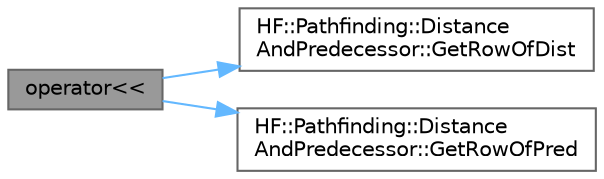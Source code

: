 digraph "operator&lt;&lt;"
{
 // LATEX_PDF_SIZE
  bgcolor="transparent";
  edge [fontname=Helvetica,fontsize=10,labelfontname=Helvetica,labelfontsize=10];
  node [fontname=Helvetica,fontsize=10,shape=box,height=0.2,width=0.4];
  rankdir="LR";
  Node1 [label="operator\<\<",height=0.2,width=0.4,color="gray40", fillcolor="grey60", style="filled", fontcolor="black",tooltip="An overload to print HF::Pathfinding::DistanceAndPredecessor when passed to cout ."];
  Node1 -> Node2 [color="steelblue1",style="solid"];
  Node2 [label="HF::Pathfinding::Distance\lAndPredecessor::GetRowOfDist",height=0.2,width=0.4,color="grey40", fillcolor="white", style="filled",URL="$a01395.html#a7237256578bb77a912babbc2f777756c",tooltip="Get a pointer to the beginning of the ith row of the distance array."];
  Node1 -> Node3 [color="steelblue1",style="solid"];
  Node3 [label="HF::Pathfinding::Distance\lAndPredecessor::GetRowOfPred",height=0.2,width=0.4,color="grey40", fillcolor="white", style="filled",URL="$a01395.html#a4ab3579abd7bd4f18456e8e5022b51ca",tooltip="Get a pointer to the beginning of the ith row of the predecessor array."];
}
